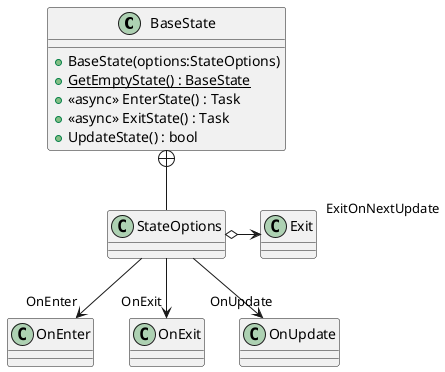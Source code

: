 @startuml
class BaseState {
    + BaseState(options:StateOptions)
    + {static} GetEmptyState() : BaseState
    + <<async>> EnterState() : Task
    + <<async>> ExitState() : Task
    + UpdateState() : bool
}
class StateOptions {
}
BaseState +-- StateOptions
StateOptions --> "OnEnter" OnEnter
StateOptions --> "OnExit" OnExit
StateOptions --> "OnUpdate" OnUpdate
StateOptions o-> "ExitOnNextUpdate" Exit
@enduml
